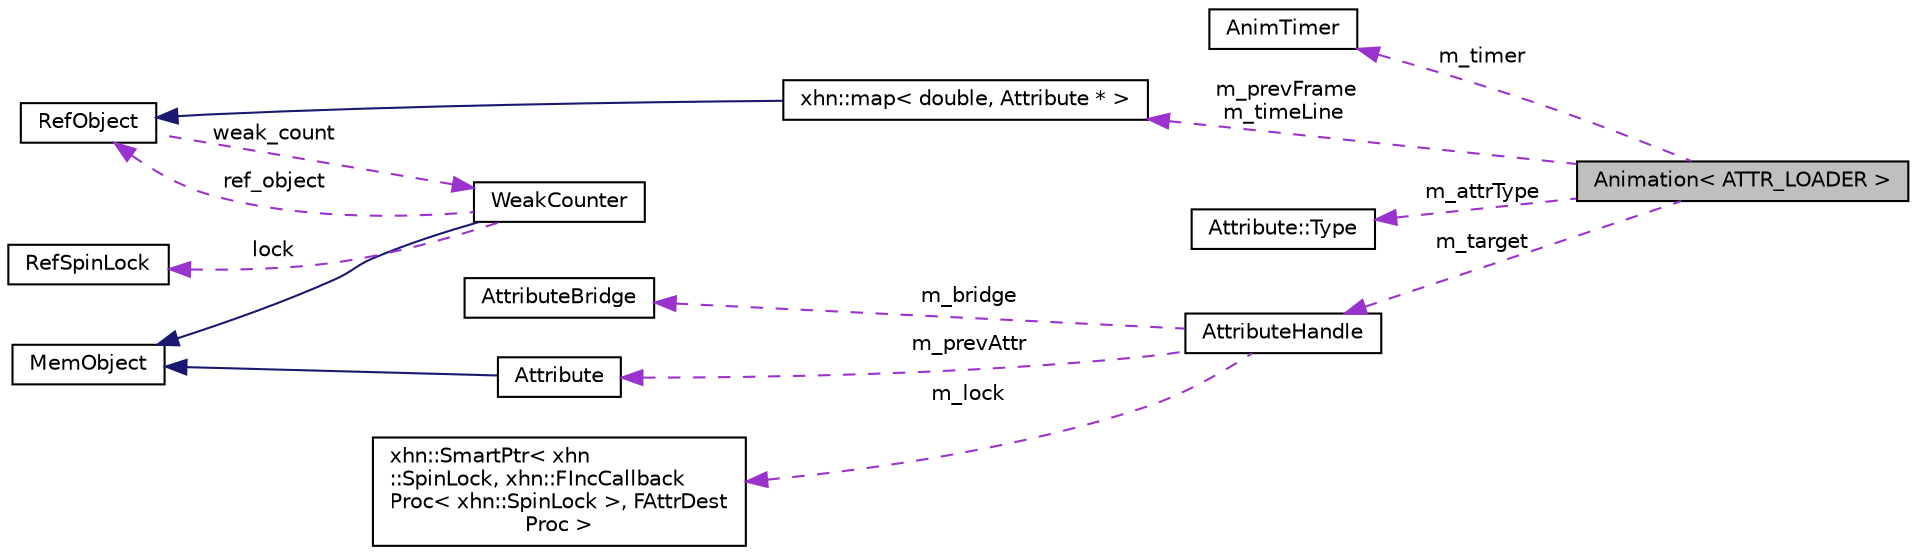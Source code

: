 digraph "Animation&lt; ATTR_LOADER &gt;"
{
  edge [fontname="Helvetica",fontsize="10",labelfontname="Helvetica",labelfontsize="10"];
  node [fontname="Helvetica",fontsize="10",shape=record];
  rankdir="LR";
  Node1 [label="Animation\< ATTR_LOADER \>",height=0.2,width=0.4,color="black", fillcolor="grey75", style="filled", fontcolor="black"];
  Node2 -> Node1 [dir="back",color="darkorchid3",fontsize="10",style="dashed",label=" m_timer" ,fontname="Helvetica"];
  Node2 [label="AnimTimer",height=0.2,width=0.4,color="black", fillcolor="white", style="filled",URL="$class_anim_timer.html"];
  Node3 -> Node1 [dir="back",color="darkorchid3",fontsize="10",style="dashed",label=" m_prevFrame\nm_timeLine" ,fontname="Helvetica"];
  Node3 [label="xhn::map\< double, Attribute * \>",height=0.2,width=0.4,color="black", fillcolor="white", style="filled",URL="$classxhn_1_1map.html"];
  Node4 -> Node3 [dir="back",color="midnightblue",fontsize="10",style="solid",fontname="Helvetica"];
  Node4 [label="RefObject",height=0.2,width=0.4,color="black", fillcolor="white", style="filled",URL="$class_ref_object.html"];
  Node5 -> Node4 [dir="back",color="darkorchid3",fontsize="10",style="dashed",label=" weak_count" ,fontname="Helvetica"];
  Node5 [label="WeakCounter",height=0.2,width=0.4,color="black", fillcolor="white", style="filled",URL="$class_weak_counter.html",tooltip="WeakCounter. "];
  Node6 -> Node5 [dir="back",color="midnightblue",fontsize="10",style="solid",fontname="Helvetica"];
  Node6 [label="MemObject",height=0.2,width=0.4,color="black", fillcolor="white", style="filled",URL="$class_mem_object.html"];
  Node7 -> Node5 [dir="back",color="darkorchid3",fontsize="10",style="dashed",label=" lock" ,fontname="Helvetica"];
  Node7 [label="RefSpinLock",height=0.2,width=0.4,color="black", fillcolor="white", style="filled",URL="$class_ref_spin_lock.html"];
  Node4 -> Node5 [dir="back",color="darkorchid3",fontsize="10",style="dashed",label=" ref_object" ,fontname="Helvetica"];
  Node8 -> Node1 [dir="back",color="darkorchid3",fontsize="10",style="dashed",label=" m_attrType" ,fontname="Helvetica"];
  Node8 [label="Attribute::Type",height=0.2,width=0.4,color="black", fillcolor="white", style="filled",URL="$struct_attribute_1_1_type.html"];
  Node9 -> Node1 [dir="back",color="darkorchid3",fontsize="10",style="dashed",label=" m_target" ,fontname="Helvetica"];
  Node9 [label="AttributeHandle",height=0.2,width=0.4,color="black", fillcolor="white", style="filled",URL="$class_attribute_handle.html"];
  Node10 -> Node9 [dir="back",color="darkorchid3",fontsize="10",style="dashed",label=" m_lock" ,fontname="Helvetica"];
  Node10 [label="xhn::SmartPtr\< xhn\l::SpinLock, xhn::FIncCallback\lProc\< xhn::SpinLock \>, FAttrDest\lProc \>",height=0.2,width=0.4,color="black", fillcolor="white", style="filled",URL="$classxhn_1_1_smart_ptr.html"];
  Node11 -> Node9 [dir="back",color="darkorchid3",fontsize="10",style="dashed",label=" m_prevAttr" ,fontname="Helvetica"];
  Node11 [label="Attribute",height=0.2,width=0.4,color="black", fillcolor="white", style="filled",URL="$class_attribute.html"];
  Node6 -> Node11 [dir="back",color="midnightblue",fontsize="10",style="solid",fontname="Helvetica"];
  Node12 -> Node9 [dir="back",color="darkorchid3",fontsize="10",style="dashed",label=" m_bridge" ,fontname="Helvetica"];
  Node12 [label="AttributeBridge",height=0.2,width=0.4,color="black", fillcolor="white", style="filled",URL="$class_attribute_bridge.html"];
}
